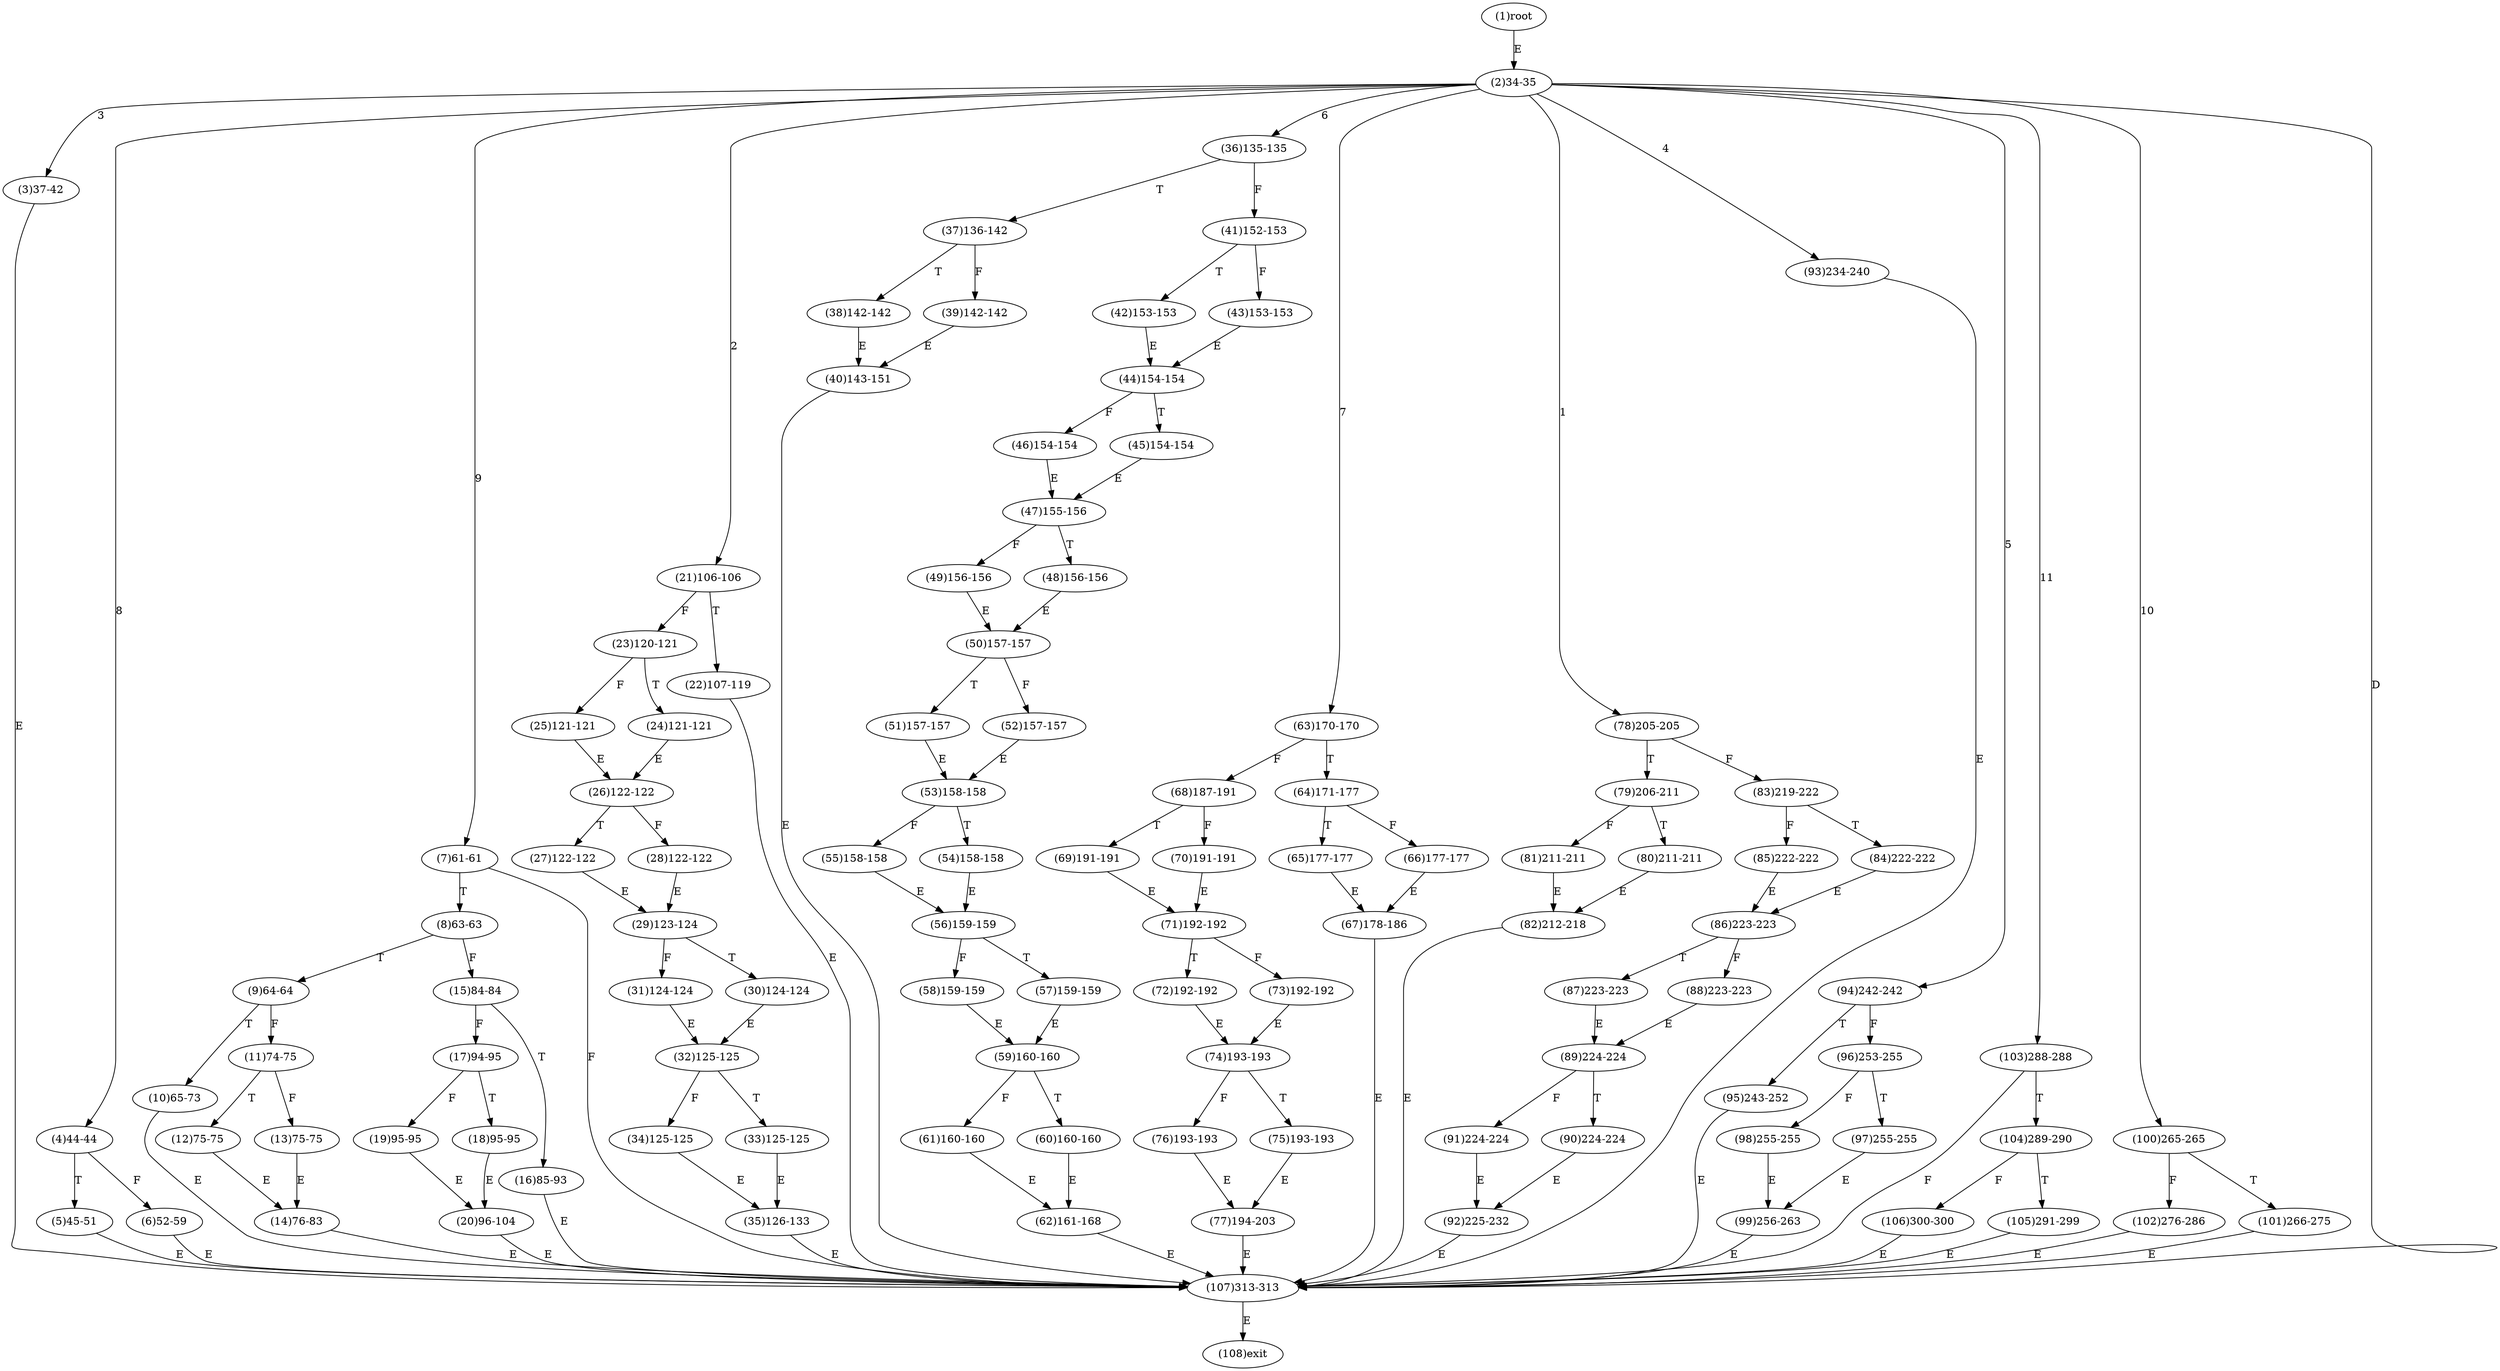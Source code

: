 digraph "" { 
1[ label="(1)root"];
2[ label="(2)34-35"];
3[ label="(3)37-42"];
4[ label="(4)44-44"];
5[ label="(5)45-51"];
6[ label="(6)52-59"];
7[ label="(7)61-61"];
8[ label="(8)63-63"];
9[ label="(9)64-64"];
10[ label="(10)65-73"];
11[ label="(11)74-75"];
12[ label="(12)75-75"];
13[ label="(13)75-75"];
14[ label="(14)76-83"];
15[ label="(15)84-84"];
17[ label="(17)94-95"];
16[ label="(16)85-93"];
19[ label="(19)95-95"];
18[ label="(18)95-95"];
21[ label="(21)106-106"];
20[ label="(20)96-104"];
23[ label="(23)120-121"];
22[ label="(22)107-119"];
25[ label="(25)121-121"];
24[ label="(24)121-121"];
27[ label="(27)122-122"];
26[ label="(26)122-122"];
29[ label="(29)123-124"];
28[ label="(28)122-122"];
31[ label="(31)124-124"];
30[ label="(30)124-124"];
34[ label="(34)125-125"];
35[ label="(35)126-133"];
32[ label="(32)125-125"];
33[ label="(33)125-125"];
38[ label="(38)142-142"];
39[ label="(39)142-142"];
36[ label="(36)135-135"];
37[ label="(37)136-142"];
42[ label="(42)153-153"];
43[ label="(43)153-153"];
40[ label="(40)143-151"];
41[ label="(41)152-153"];
46[ label="(46)154-154"];
47[ label="(47)155-156"];
44[ label="(44)154-154"];
45[ label="(45)154-154"];
51[ label="(51)157-157"];
50[ label="(50)157-157"];
49[ label="(49)156-156"];
48[ label="(48)156-156"];
55[ label="(55)158-158"];
54[ label="(54)158-158"];
53[ label="(53)158-158"];
52[ label="(52)157-157"];
59[ label="(59)160-160"];
58[ label="(58)159-159"];
57[ label="(57)159-159"];
56[ label="(56)159-159"];
63[ label="(63)170-170"];
62[ label="(62)161-168"];
61[ label="(61)160-160"];
60[ label="(60)160-160"];
68[ label="(68)187-191"];
69[ label="(69)191-191"];
70[ label="(70)191-191"];
71[ label="(71)192-192"];
64[ label="(64)171-177"];
65[ label="(65)177-177"];
66[ label="(66)177-177"];
67[ label="(67)178-186"];
76[ label="(76)193-193"];
77[ label="(77)194-203"];
78[ label="(78)205-205"];
79[ label="(79)206-211"];
72[ label="(72)192-192"];
73[ label="(73)192-192"];
74[ label="(74)193-193"];
75[ label="(75)193-193"];
85[ label="(85)222-222"];
84[ label="(84)222-222"];
87[ label="(87)223-223"];
86[ label="(86)223-223"];
81[ label="(81)211-211"];
80[ label="(80)211-211"];
83[ label="(83)219-222"];
82[ label="(82)212-218"];
93[ label="(93)234-240"];
92[ label="(92)225-232"];
95[ label="(95)243-252"];
94[ label="(94)242-242"];
89[ label="(89)224-224"];
88[ label="(88)223-223"];
91[ label="(91)224-224"];
90[ label="(90)224-224"];
102[ label="(102)276-286"];
103[ label="(103)288-288"];
100[ label="(100)265-265"];
101[ label="(101)266-275"];
98[ label="(98)255-255"];
99[ label="(99)256-263"];
96[ label="(96)253-255"];
97[ label="(97)255-255"];
108[ label="(108)exit"];
106[ label="(106)300-300"];
107[ label="(107)313-313"];
104[ label="(104)289-290"];
105[ label="(105)291-299"];
1->2[ label="E"];
2->78[ label="1"];
2->21[ label="2"];
2->3[ label="3"];
2->93[ label="4"];
2->94[ label="5"];
2->36[ label="6"];
2->63[ label="7"];
2->4[ label="8"];
2->7[ label="9"];
2->100[ label="10"];
2->103[ label="11"];
2->107[ label="D"];
3->107[ label="E"];
4->6[ label="F"];
4->5[ label="T"];
5->107[ label="E"];
6->107[ label="E"];
7->107[ label="F"];
7->8[ label="T"];
8->15[ label="F"];
8->9[ label="T"];
9->11[ label="F"];
9->10[ label="T"];
10->107[ label="E"];
11->13[ label="F"];
11->12[ label="T"];
12->14[ label="E"];
13->14[ label="E"];
14->107[ label="E"];
15->17[ label="F"];
15->16[ label="T"];
16->107[ label="E"];
17->19[ label="F"];
17->18[ label="T"];
18->20[ label="E"];
19->20[ label="E"];
20->107[ label="E"];
21->23[ label="F"];
21->22[ label="T"];
22->107[ label="E"];
23->25[ label="F"];
23->24[ label="T"];
24->26[ label="E"];
25->26[ label="E"];
26->28[ label="F"];
26->27[ label="T"];
27->29[ label="E"];
28->29[ label="E"];
29->31[ label="F"];
29->30[ label="T"];
30->32[ label="E"];
31->32[ label="E"];
32->34[ label="F"];
32->33[ label="T"];
33->35[ label="E"];
34->35[ label="E"];
35->107[ label="E"];
36->41[ label="F"];
36->37[ label="T"];
37->39[ label="F"];
37->38[ label="T"];
38->40[ label="E"];
39->40[ label="E"];
40->107[ label="E"];
41->43[ label="F"];
41->42[ label="T"];
42->44[ label="E"];
43->44[ label="E"];
44->46[ label="F"];
44->45[ label="T"];
45->47[ label="E"];
46->47[ label="E"];
47->49[ label="F"];
47->48[ label="T"];
48->50[ label="E"];
49->50[ label="E"];
50->52[ label="F"];
50->51[ label="T"];
51->53[ label="E"];
52->53[ label="E"];
53->55[ label="F"];
53->54[ label="T"];
54->56[ label="E"];
55->56[ label="E"];
56->58[ label="F"];
56->57[ label="T"];
57->59[ label="E"];
58->59[ label="E"];
59->61[ label="F"];
59->60[ label="T"];
60->62[ label="E"];
61->62[ label="E"];
62->107[ label="E"];
63->68[ label="F"];
63->64[ label="T"];
64->66[ label="F"];
64->65[ label="T"];
65->67[ label="E"];
66->67[ label="E"];
67->107[ label="E"];
68->70[ label="F"];
68->69[ label="T"];
69->71[ label="E"];
70->71[ label="E"];
71->73[ label="F"];
71->72[ label="T"];
72->74[ label="E"];
73->74[ label="E"];
74->76[ label="F"];
74->75[ label="T"];
75->77[ label="E"];
76->77[ label="E"];
77->107[ label="E"];
78->83[ label="F"];
78->79[ label="T"];
79->81[ label="F"];
79->80[ label="T"];
80->82[ label="E"];
81->82[ label="E"];
82->107[ label="E"];
83->85[ label="F"];
83->84[ label="T"];
84->86[ label="E"];
85->86[ label="E"];
86->88[ label="F"];
86->87[ label="T"];
87->89[ label="E"];
88->89[ label="E"];
89->91[ label="F"];
89->90[ label="T"];
90->92[ label="E"];
91->92[ label="E"];
92->107[ label="E"];
93->107[ label="E"];
94->96[ label="F"];
94->95[ label="T"];
95->107[ label="E"];
96->98[ label="F"];
96->97[ label="T"];
97->99[ label="E"];
98->99[ label="E"];
99->107[ label="E"];
100->102[ label="F"];
100->101[ label="T"];
101->107[ label="E"];
102->107[ label="E"];
103->107[ label="F"];
103->104[ label="T"];
104->106[ label="F"];
104->105[ label="T"];
105->107[ label="E"];
106->107[ label="E"];
107->108[ label="E"];
}